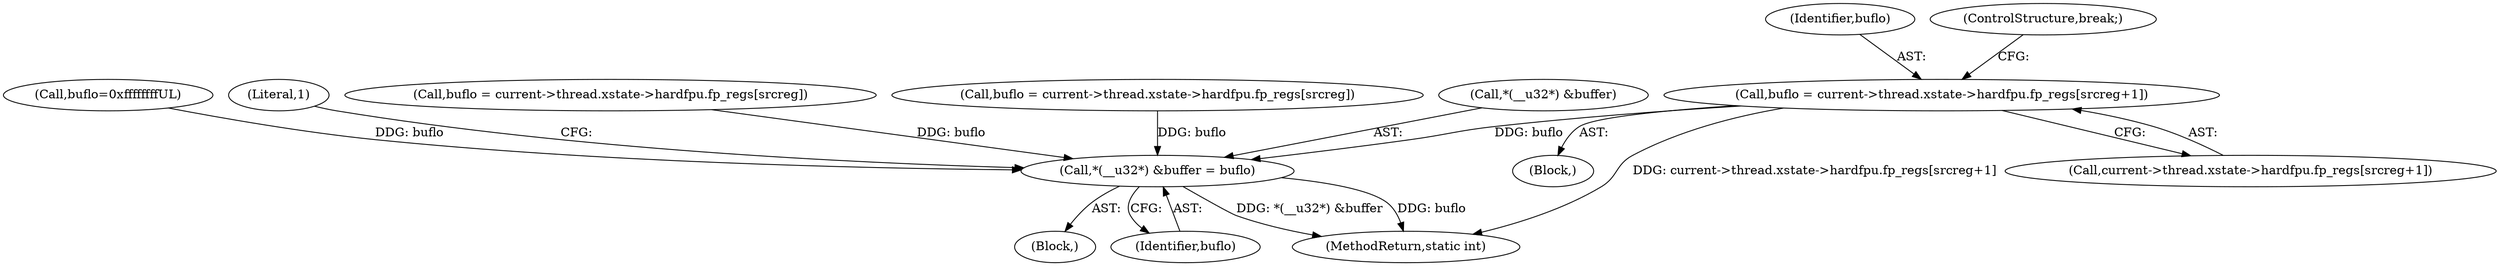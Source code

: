 digraph "0_linux_a8b0ca17b80e92faab46ee7179ba9e99ccb61233_25@API" {
"1000252" [label="(Call,buflo = current->thread.xstate->hardfpu.fp_regs[srcreg+1])"];
"1000278" [label="(Call,*(__u32*) &buffer = buflo)"];
"1000238" [label="(Block,)"];
"1000149" [label="(Call,buflo=0xffffffffUL)"];
"1000253" [label="(Identifier,buflo)"];
"1000252" [label="(Call,buflo = current->thread.xstate->hardfpu.fp_regs[srcreg+1])"];
"1000323" [label="(MethodReturn,static int)"];
"1000278" [label="(Call,*(__u32*) &buffer = buflo)"];
"1000146" [label="(Block,)"];
"1000288" [label="(Literal,1)"];
"1000209" [label="(Call,buflo = current->thread.xstate->hardfpu.fp_regs[srcreg])"];
"1000267" [label="(ControlStructure,break;)"];
"1000191" [label="(Call,buflo = current->thread.xstate->hardfpu.fp_regs[srcreg])"];
"1000284" [label="(Identifier,buflo)"];
"1000254" [label="(Call,current->thread.xstate->hardfpu.fp_regs[srcreg+1])"];
"1000279" [label="(Call,*(__u32*) &buffer)"];
"1000252" -> "1000238"  [label="AST: "];
"1000252" -> "1000254"  [label="CFG: "];
"1000253" -> "1000252"  [label="AST: "];
"1000254" -> "1000252"  [label="AST: "];
"1000267" -> "1000252"  [label="CFG: "];
"1000252" -> "1000323"  [label="DDG: current->thread.xstate->hardfpu.fp_regs[srcreg+1]"];
"1000252" -> "1000278"  [label="DDG: buflo"];
"1000278" -> "1000146"  [label="AST: "];
"1000278" -> "1000284"  [label="CFG: "];
"1000279" -> "1000278"  [label="AST: "];
"1000284" -> "1000278"  [label="AST: "];
"1000288" -> "1000278"  [label="CFG: "];
"1000278" -> "1000323"  [label="DDG: buflo"];
"1000278" -> "1000323"  [label="DDG: *(__u32*) &buffer"];
"1000209" -> "1000278"  [label="DDG: buflo"];
"1000149" -> "1000278"  [label="DDG: buflo"];
"1000191" -> "1000278"  [label="DDG: buflo"];
}
